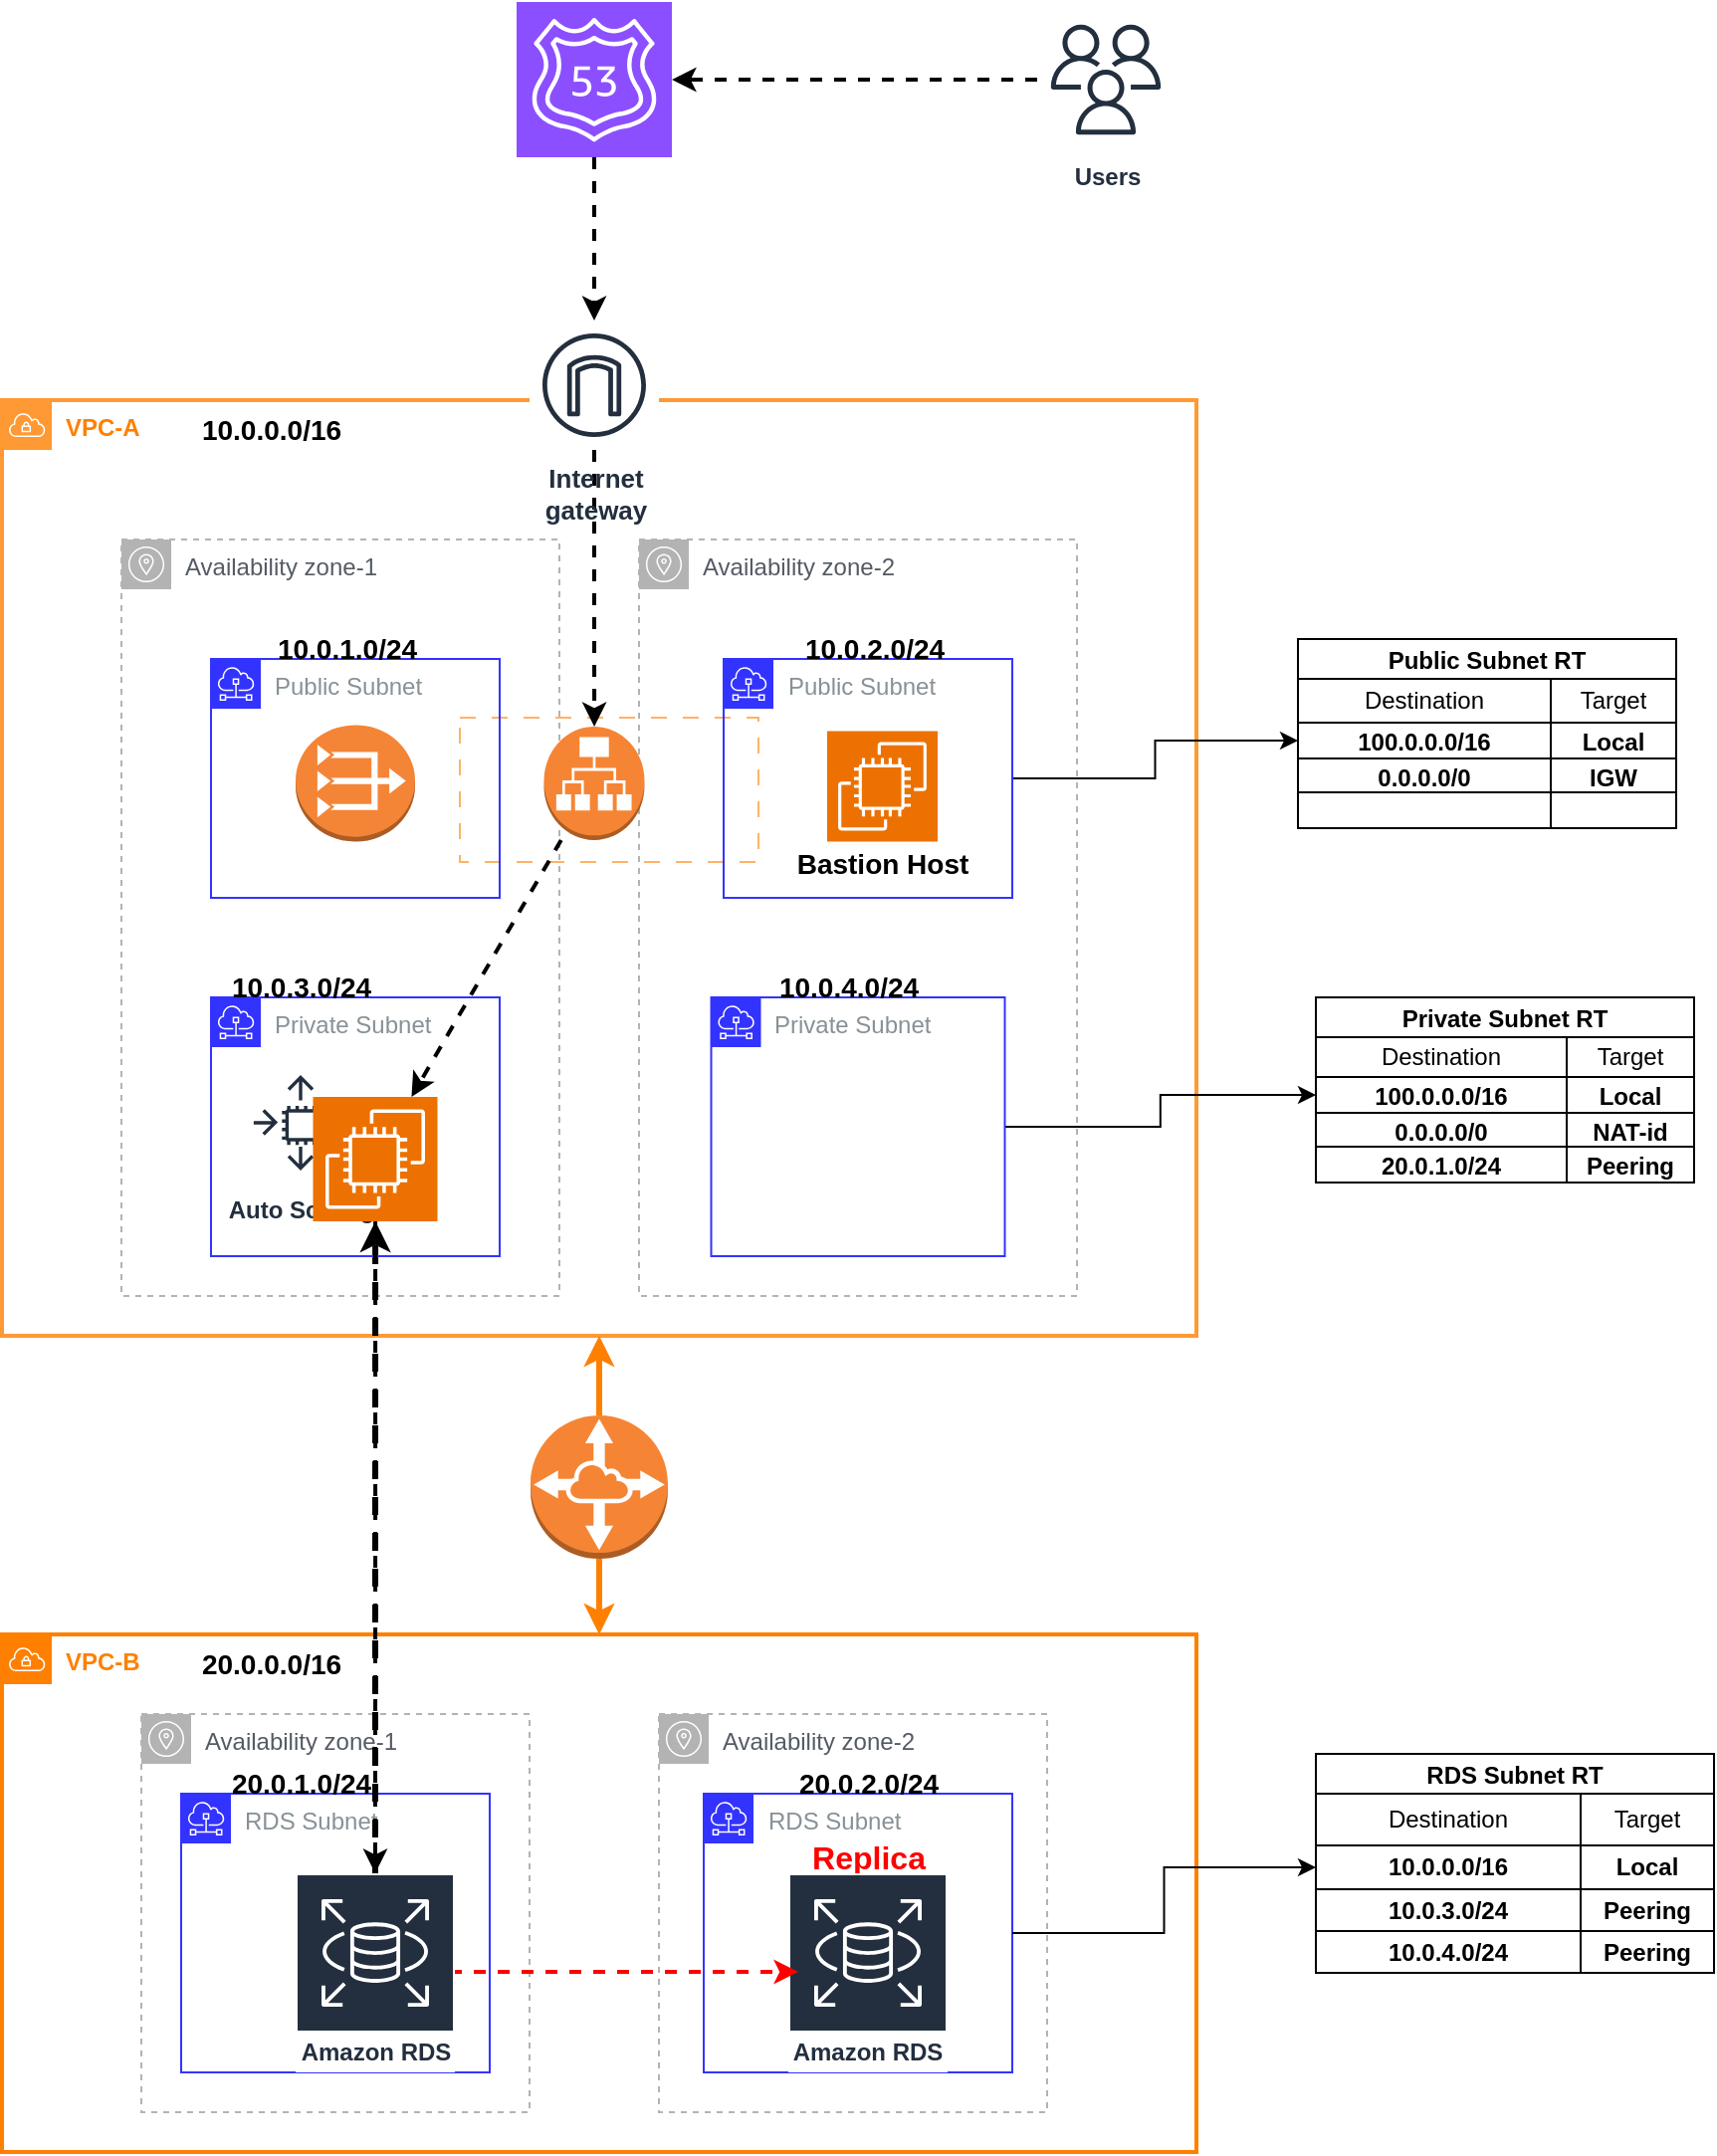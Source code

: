 <mxfile version="23.0.2" type="device">
  <diagram name="Page-1" id="OQa3_AGD2XsKXKT6vBIh">
    <mxGraphModel dx="1050" dy="1721" grid="1" gridSize="10" guides="1" tooltips="1" connect="1" arrows="1" fold="1" page="1" pageScale="1" pageWidth="850" pageHeight="1100" math="0" shadow="0">
      <root>
        <mxCell id="0" />
        <mxCell id="1" parent="0" />
        <mxCell id="Vm7Teknex2M8IaiRgMiG-180" value="" style="rounded=0;whiteSpace=wrap;html=1;dashed=1;dashPattern=8 8;strokeColor=#FFB366;" parent="1" vertex="1">
          <mxGeometry x="370" y="149.5" width="150" height="72.5" as="geometry" />
        </mxCell>
        <mxCell id="Vm7Teknex2M8IaiRgMiG-26" value="Public Subnet" style="sketch=0;outlineConnect=0;gradientColor=none;html=1;whiteSpace=wrap;fontSize=12;fontStyle=0;shape=mxgraph.aws4.group;grIcon=mxgraph.aws4.group_subnet;strokeColor=#3333FF;fillColor=none;verticalAlign=top;align=left;spacingLeft=30;fontColor=#879196;dashed=0;" parent="1" vertex="1">
          <mxGeometry x="245" y="120" width="145" height="120" as="geometry" />
        </mxCell>
        <mxCell id="Vm7Teknex2M8IaiRgMiG-22" value="&lt;b&gt;&lt;font color=&quot;#ff8000&quot;&gt;VPC-B&lt;/font&gt;&lt;/b&gt;" style="sketch=0;outlineConnect=0;gradientColor=none;html=1;whiteSpace=wrap;fontSize=12;fontStyle=0;shape=mxgraph.aws4.group;grIcon=mxgraph.aws4.group_vpc;strokeColor=#FF8000;fillColor=none;verticalAlign=top;align=left;spacingLeft=30;fontColor=#879196;dashed=0;strokeWidth=2;" parent="1" vertex="1">
          <mxGeometry x="140" y="610" width="600" height="260" as="geometry" />
        </mxCell>
        <mxCell id="Vm7Teknex2M8IaiRgMiG-29" value="Availability zone-1" style="sketch=0;outlineConnect=0;gradientColor=none;html=1;whiteSpace=wrap;fontSize=12;fontStyle=0;shape=mxgraph.aws4.group;grIcon=mxgraph.aws4.group_availability_zone;strokeColor=#B3B3B3;fillColor=none;verticalAlign=top;align=left;spacingLeft=30;fontColor=#545B64;dashed=1;" parent="1" vertex="1">
          <mxGeometry x="210" y="650" width="195" height="200" as="geometry" />
        </mxCell>
        <mxCell id="Vm7Teknex2M8IaiRgMiG-30" value="RDS Subnet" style="sketch=0;outlineConnect=0;gradientColor=none;html=1;whiteSpace=wrap;fontSize=12;fontStyle=0;shape=mxgraph.aws4.group;grIcon=mxgraph.aws4.group_subnet;strokeColor=#3333FF;fillColor=none;verticalAlign=top;align=left;spacingLeft=30;fontColor=#879196;dashed=0;" parent="1" vertex="1">
          <mxGeometry x="230" y="690" width="155" height="140" as="geometry" />
        </mxCell>
        <mxCell id="Vm7Teknex2M8IaiRgMiG-44" value="Availability zone-2" style="sketch=0;outlineConnect=0;gradientColor=none;html=1;whiteSpace=wrap;fontSize=12;fontStyle=0;shape=mxgraph.aws4.group;grIcon=mxgraph.aws4.group_availability_zone;strokeColor=#B3B3B3;fillColor=none;verticalAlign=top;align=left;spacingLeft=30;fontColor=#545B64;dashed=1;" parent="1" vertex="1">
          <mxGeometry x="470" y="650" width="195" height="200" as="geometry" />
        </mxCell>
        <mxCell id="Vm7Teknex2M8IaiRgMiG-45" value="RDS Subnet" style="sketch=0;outlineConnect=0;gradientColor=none;html=1;whiteSpace=wrap;fontSize=12;fontStyle=0;shape=mxgraph.aws4.group;grIcon=mxgraph.aws4.group_subnet;strokeColor=#3333FF;fillColor=none;verticalAlign=top;align=left;spacingLeft=30;fontColor=#879196;dashed=0;" parent="1" vertex="1">
          <mxGeometry x="492.5" y="690" width="155" height="140" as="geometry" />
        </mxCell>
        <mxCell id="Vm7Teknex2M8IaiRgMiG-21" value="&lt;b&gt;&lt;font color=&quot;#ff8000&quot;&gt;VPC-A&lt;/font&gt;&lt;/b&gt;" style="sketch=0;outlineConnect=0;gradientColor=none;html=1;whiteSpace=wrap;fontSize=12;fontStyle=0;shape=mxgraph.aws4.group;grIcon=mxgraph.aws4.group_vpc;strokeColor=#FF9933;fillColor=none;verticalAlign=top;align=left;spacingLeft=30;fontColor=#879196;dashed=0;strokeWidth=2;" parent="1" vertex="1">
          <mxGeometry x="140" y="-10" width="600" height="470" as="geometry" />
        </mxCell>
        <mxCell id="Vm7Teknex2M8IaiRgMiG-23" value="Availability zone-1" style="sketch=0;outlineConnect=0;gradientColor=none;html=1;whiteSpace=wrap;fontSize=12;fontStyle=0;shape=mxgraph.aws4.group;grIcon=mxgraph.aws4.group_availability_zone;strokeColor=#B3B3B3;fillColor=none;verticalAlign=top;align=left;spacingLeft=30;fontColor=#545B64;dashed=1;strokeWidth=1;" parent="1" vertex="1">
          <mxGeometry x="200" y="60" width="220" height="380" as="geometry" />
        </mxCell>
        <mxCell id="Vm7Teknex2M8IaiRgMiG-186" style="edgeStyle=orthogonalEdgeStyle;rounded=0;orthogonalLoop=1;jettySize=auto;html=1;strokeWidth=3;dashed=1;" parent="1" source="Vm7Teknex2M8IaiRgMiG-163" target="Vm7Teknex2M8IaiRgMiG-162" edge="1">
          <mxGeometry relative="1" as="geometry" />
        </mxCell>
        <mxCell id="Vm7Teknex2M8IaiRgMiG-28" value="Private Subnet" style="sketch=0;outlineConnect=0;gradientColor=none;html=1;whiteSpace=wrap;fontSize=12;fontStyle=0;shape=mxgraph.aws4.group;grIcon=mxgraph.aws4.group_subnet;strokeColor=#3333FF;fillColor=none;verticalAlign=top;align=left;spacingLeft=30;fontColor=#879196;dashed=0;" parent="1" vertex="1">
          <mxGeometry x="245" y="290" width="145" height="130" as="geometry" />
        </mxCell>
        <mxCell id="Vm7Teknex2M8IaiRgMiG-171" style="edgeStyle=orthogonalEdgeStyle;rounded=0;orthogonalLoop=1;jettySize=auto;html=1;strokeWidth=2;dashed=1;" parent="1" source="Vm7Teknex2M8IaiRgMiG-34" target="Vm7Teknex2M8IaiRgMiG-159" edge="1">
          <mxGeometry relative="1" as="geometry" />
        </mxCell>
        <mxCell id="Vm7Teknex2M8IaiRgMiG-34" value="&lt;b style=&quot;font-size: 13px;&quot;&gt;Internet&lt;br&gt;gateway&lt;/b&gt;" style="sketch=0;outlineConnect=0;fontColor=#232F3E;gradientColor=none;strokeColor=#232F3E;fillColor=#ffffff;dashed=0;verticalLabelPosition=bottom;verticalAlign=top;align=center;html=1;fontSize=12;fontStyle=0;aspect=fixed;shape=mxgraph.aws4.resourceIcon;resIcon=mxgraph.aws4.internet_gateway;" parent="1" vertex="1">
          <mxGeometry x="405" y="-50" width="65" height="65" as="geometry" />
        </mxCell>
        <mxCell id="Vm7Teknex2M8IaiRgMiG-41" value="Availability zone-2" style="sketch=0;outlineConnect=0;gradientColor=none;html=1;whiteSpace=wrap;fontSize=12;fontStyle=0;shape=mxgraph.aws4.group;grIcon=mxgraph.aws4.group_availability_zone;strokeColor=#B3B3B3;fillColor=none;verticalAlign=top;align=left;spacingLeft=30;fontColor=#545B64;dashed=1;" parent="1" vertex="1">
          <mxGeometry x="460" y="60" width="220" height="380" as="geometry" />
        </mxCell>
        <mxCell id="Vm7Teknex2M8IaiRgMiG-156" style="edgeStyle=orthogonalEdgeStyle;rounded=0;orthogonalLoop=1;jettySize=auto;html=1;" parent="1" source="Vm7Teknex2M8IaiRgMiG-42" target="Vm7Teknex2M8IaiRgMiG-98" edge="1">
          <mxGeometry relative="1" as="geometry" />
        </mxCell>
        <mxCell id="Vm7Teknex2M8IaiRgMiG-42" value="Public Subnet" style="sketch=0;outlineConnect=0;gradientColor=none;html=1;whiteSpace=wrap;fontSize=12;fontStyle=0;shape=mxgraph.aws4.group;grIcon=mxgraph.aws4.group_subnet;strokeColor=#3333FF;fillColor=none;verticalAlign=top;align=left;spacingLeft=30;fontColor=#879196;dashed=0;" parent="1" vertex="1">
          <mxGeometry x="502.5" y="120" width="145" height="120" as="geometry" />
        </mxCell>
        <mxCell id="Vm7Teknex2M8IaiRgMiG-155" style="edgeStyle=orthogonalEdgeStyle;rounded=0;orthogonalLoop=1;jettySize=auto;html=1;entryX=0;entryY=0.5;entryDx=0;entryDy=0;" parent="1" source="Vm7Teknex2M8IaiRgMiG-43" target="Vm7Teknex2M8IaiRgMiG-116" edge="1">
          <mxGeometry relative="1" as="geometry" />
        </mxCell>
        <mxCell id="Vm7Teknex2M8IaiRgMiG-43" value="Private Subnet" style="sketch=0;outlineConnect=0;gradientColor=none;html=1;whiteSpace=wrap;fontSize=12;fontStyle=0;shape=mxgraph.aws4.group;grIcon=mxgraph.aws4.group_subnet;strokeColor=#3333FF;fillColor=none;verticalAlign=top;align=left;spacingLeft=30;fontColor=#879196;dashed=0;" parent="1" vertex="1">
          <mxGeometry x="496.25" y="290" width="147.5" height="130" as="geometry" />
        </mxCell>
        <mxCell id="Vm7Teknex2M8IaiRgMiG-157" style="edgeStyle=orthogonalEdgeStyle;rounded=0;orthogonalLoop=1;jettySize=auto;html=1;" parent="1" source="Vm7Teknex2M8IaiRgMiG-45" target="Vm7Teknex2M8IaiRgMiG-129" edge="1">
          <mxGeometry relative="1" as="geometry" />
        </mxCell>
        <mxCell id="Vm7Teknex2M8IaiRgMiG-94" value="Public Subnet RT" style="shape=table;startSize=20;container=1;collapsible=0;childLayout=tableLayout;swimlaneFillColor=none;fontStyle=1" parent="1" vertex="1">
          <mxGeometry x="791" y="110" width="190" height="95" as="geometry" />
        </mxCell>
        <mxCell id="Vm7Teknex2M8IaiRgMiG-95" value="" style="shape=tableRow;horizontal=0;startSize=0;swimlaneHead=0;swimlaneBody=0;strokeColor=inherit;top=0;left=0;bottom=0;right=0;collapsible=0;dropTarget=0;fillColor=none;points=[[0,0.5],[1,0.5]];portConstraint=eastwest;" parent="Vm7Teknex2M8IaiRgMiG-94" vertex="1">
          <mxGeometry y="20" width="190" height="22" as="geometry" />
        </mxCell>
        <mxCell id="Vm7Teknex2M8IaiRgMiG-96" value="Destination" style="shape=partialRectangle;html=1;whiteSpace=wrap;connectable=0;strokeColor=inherit;overflow=hidden;fillColor=none;top=0;left=0;bottom=0;right=0;pointerEvents=1;" parent="Vm7Teknex2M8IaiRgMiG-95" vertex="1">
          <mxGeometry width="127" height="22" as="geometry">
            <mxRectangle width="127" height="22" as="alternateBounds" />
          </mxGeometry>
        </mxCell>
        <mxCell id="Vm7Teknex2M8IaiRgMiG-97" value="Target" style="shape=partialRectangle;html=1;whiteSpace=wrap;connectable=0;strokeColor=inherit;overflow=hidden;fillColor=none;top=0;left=0;bottom=0;right=0;pointerEvents=1;" parent="Vm7Teknex2M8IaiRgMiG-95" vertex="1">
          <mxGeometry x="127" width="63" height="22" as="geometry">
            <mxRectangle width="63" height="22" as="alternateBounds" />
          </mxGeometry>
        </mxCell>
        <mxCell id="Vm7Teknex2M8IaiRgMiG-98" value="" style="shape=tableRow;horizontal=0;startSize=0;swimlaneHead=0;swimlaneBody=0;strokeColor=inherit;top=0;left=0;bottom=0;right=0;collapsible=0;dropTarget=0;fillColor=none;points=[[0,0.5],[1,0.5]];portConstraint=eastwest;" parent="Vm7Teknex2M8IaiRgMiG-94" vertex="1">
          <mxGeometry y="42" width="190" height="18" as="geometry" />
        </mxCell>
        <mxCell id="Vm7Teknex2M8IaiRgMiG-99" value="&lt;b&gt;100.0.0.0/16&lt;/b&gt;" style="shape=partialRectangle;html=1;whiteSpace=wrap;connectable=0;strokeColor=inherit;overflow=hidden;fillColor=none;top=0;left=0;bottom=0;right=0;pointerEvents=1;" parent="Vm7Teknex2M8IaiRgMiG-98" vertex="1">
          <mxGeometry width="127" height="18" as="geometry">
            <mxRectangle width="127" height="18" as="alternateBounds" />
          </mxGeometry>
        </mxCell>
        <mxCell id="Vm7Teknex2M8IaiRgMiG-100" value="&lt;b&gt;Local&lt;/b&gt;" style="shape=partialRectangle;html=1;whiteSpace=wrap;connectable=0;strokeColor=inherit;overflow=hidden;fillColor=none;top=0;left=0;bottom=0;right=0;pointerEvents=1;" parent="Vm7Teknex2M8IaiRgMiG-98" vertex="1">
          <mxGeometry x="127" width="63" height="18" as="geometry">
            <mxRectangle width="63" height="18" as="alternateBounds" />
          </mxGeometry>
        </mxCell>
        <mxCell id="Vm7Teknex2M8IaiRgMiG-101" value="" style="shape=tableRow;horizontal=0;startSize=0;swimlaneHead=0;swimlaneBody=0;strokeColor=inherit;top=0;left=0;bottom=0;right=0;collapsible=0;dropTarget=0;fillColor=none;points=[[0,0.5],[1,0.5]];portConstraint=eastwest;" parent="Vm7Teknex2M8IaiRgMiG-94" vertex="1">
          <mxGeometry y="60" width="190" height="17" as="geometry" />
        </mxCell>
        <mxCell id="Vm7Teknex2M8IaiRgMiG-102" value="&lt;b&gt;0.0.0.0/0&lt;/b&gt;" style="shape=partialRectangle;html=1;whiteSpace=wrap;connectable=0;strokeColor=inherit;overflow=hidden;fillColor=none;top=0;left=0;bottom=0;right=0;pointerEvents=1;" parent="Vm7Teknex2M8IaiRgMiG-101" vertex="1">
          <mxGeometry width="127" height="17" as="geometry">
            <mxRectangle width="127" height="17" as="alternateBounds" />
          </mxGeometry>
        </mxCell>
        <mxCell id="Vm7Teknex2M8IaiRgMiG-103" value="&lt;b&gt;IGW&lt;/b&gt;" style="shape=partialRectangle;html=1;whiteSpace=wrap;connectable=0;strokeColor=inherit;overflow=hidden;fillColor=none;top=0;left=0;bottom=0;right=0;pointerEvents=1;" parent="Vm7Teknex2M8IaiRgMiG-101" vertex="1">
          <mxGeometry x="127" width="63" height="17" as="geometry">
            <mxRectangle width="63" height="17" as="alternateBounds" />
          </mxGeometry>
        </mxCell>
        <mxCell id="Vm7Teknex2M8IaiRgMiG-104" value="" style="shape=tableRow;horizontal=0;startSize=0;swimlaneHead=0;swimlaneBody=0;strokeColor=inherit;top=0;left=0;bottom=0;right=0;collapsible=0;dropTarget=0;fillColor=none;points=[[0,0.5],[1,0.5]];portConstraint=eastwest;" parent="Vm7Teknex2M8IaiRgMiG-94" vertex="1">
          <mxGeometry y="77" width="190" height="18" as="geometry" />
        </mxCell>
        <mxCell id="Vm7Teknex2M8IaiRgMiG-105" value="" style="shape=partialRectangle;html=1;whiteSpace=wrap;connectable=0;strokeColor=inherit;overflow=hidden;fillColor=none;top=0;left=0;bottom=0;right=0;pointerEvents=1;" parent="Vm7Teknex2M8IaiRgMiG-104" vertex="1">
          <mxGeometry width="127" height="18" as="geometry">
            <mxRectangle width="127" height="18" as="alternateBounds" />
          </mxGeometry>
        </mxCell>
        <mxCell id="Vm7Teknex2M8IaiRgMiG-106" value="" style="shape=partialRectangle;html=1;whiteSpace=wrap;connectable=0;strokeColor=inherit;overflow=hidden;fillColor=none;top=0;left=0;bottom=0;right=0;pointerEvents=1;" parent="Vm7Teknex2M8IaiRgMiG-104" vertex="1">
          <mxGeometry x="127" width="63" height="18" as="geometry">
            <mxRectangle width="63" height="18" as="alternateBounds" />
          </mxGeometry>
        </mxCell>
        <mxCell id="Vm7Teknex2M8IaiRgMiG-112" value="Private Subnet RT" style="shape=table;startSize=20;container=1;collapsible=0;childLayout=tableLayout;swimlaneFillColor=none;fontStyle=1" parent="1" vertex="1">
          <mxGeometry x="800" y="290" width="190" height="93" as="geometry" />
        </mxCell>
        <mxCell id="Vm7Teknex2M8IaiRgMiG-113" value="" style="shape=tableRow;horizontal=0;startSize=0;swimlaneHead=0;swimlaneBody=0;strokeColor=inherit;top=0;left=0;bottom=0;right=0;collapsible=0;dropTarget=0;fillColor=none;points=[[0,0.5],[1,0.5]];portConstraint=eastwest;" parent="Vm7Teknex2M8IaiRgMiG-112" vertex="1">
          <mxGeometry y="20" width="190" height="20" as="geometry" />
        </mxCell>
        <mxCell id="Vm7Teknex2M8IaiRgMiG-114" value="Destination" style="shape=partialRectangle;html=1;whiteSpace=wrap;connectable=0;strokeColor=inherit;overflow=hidden;fillColor=none;top=0;left=0;bottom=0;right=0;pointerEvents=1;" parent="Vm7Teknex2M8IaiRgMiG-113" vertex="1">
          <mxGeometry width="126" height="20" as="geometry">
            <mxRectangle width="126" height="20" as="alternateBounds" />
          </mxGeometry>
        </mxCell>
        <mxCell id="Vm7Teknex2M8IaiRgMiG-115" value="Target" style="shape=partialRectangle;html=1;whiteSpace=wrap;connectable=0;strokeColor=inherit;overflow=hidden;fillColor=none;top=0;left=0;bottom=0;right=0;pointerEvents=1;" parent="Vm7Teknex2M8IaiRgMiG-113" vertex="1">
          <mxGeometry x="126" width="64" height="20" as="geometry">
            <mxRectangle width="64" height="20" as="alternateBounds" />
          </mxGeometry>
        </mxCell>
        <mxCell id="Vm7Teknex2M8IaiRgMiG-116" value="" style="shape=tableRow;horizontal=0;startSize=0;swimlaneHead=0;swimlaneBody=0;strokeColor=inherit;top=0;left=0;bottom=0;right=0;collapsible=0;dropTarget=0;fillColor=none;points=[[0,0.5],[1,0.5]];portConstraint=eastwest;" parent="Vm7Teknex2M8IaiRgMiG-112" vertex="1">
          <mxGeometry y="40" width="190" height="18" as="geometry" />
        </mxCell>
        <mxCell id="Vm7Teknex2M8IaiRgMiG-117" value="&lt;b&gt;100.0.0.0/16&lt;/b&gt;" style="shape=partialRectangle;html=1;whiteSpace=wrap;connectable=0;strokeColor=inherit;overflow=hidden;fillColor=none;top=0;left=0;bottom=0;right=0;pointerEvents=1;" parent="Vm7Teknex2M8IaiRgMiG-116" vertex="1">
          <mxGeometry width="126" height="18" as="geometry">
            <mxRectangle width="126" height="18" as="alternateBounds" />
          </mxGeometry>
        </mxCell>
        <mxCell id="Vm7Teknex2M8IaiRgMiG-118" value="&lt;b&gt;Local&lt;/b&gt;" style="shape=partialRectangle;html=1;whiteSpace=wrap;connectable=0;strokeColor=inherit;overflow=hidden;fillColor=none;top=0;left=0;bottom=0;right=0;pointerEvents=1;" parent="Vm7Teknex2M8IaiRgMiG-116" vertex="1">
          <mxGeometry x="126" width="64" height="18" as="geometry">
            <mxRectangle width="64" height="18" as="alternateBounds" />
          </mxGeometry>
        </mxCell>
        <mxCell id="Vm7Teknex2M8IaiRgMiG-119" value="" style="shape=tableRow;horizontal=0;startSize=0;swimlaneHead=0;swimlaneBody=0;strokeColor=inherit;top=0;left=0;bottom=0;right=0;collapsible=0;dropTarget=0;fillColor=none;points=[[0,0.5],[1,0.5]];portConstraint=eastwest;" parent="Vm7Teknex2M8IaiRgMiG-112" vertex="1">
          <mxGeometry y="58" width="190" height="17" as="geometry" />
        </mxCell>
        <mxCell id="Vm7Teknex2M8IaiRgMiG-120" value="&lt;b&gt;0.0.0.0/0&lt;/b&gt;" style="shape=partialRectangle;html=1;whiteSpace=wrap;connectable=0;strokeColor=inherit;overflow=hidden;fillColor=none;top=0;left=0;bottom=0;right=0;pointerEvents=1;" parent="Vm7Teknex2M8IaiRgMiG-119" vertex="1">
          <mxGeometry width="126" height="17" as="geometry">
            <mxRectangle width="126" height="17" as="alternateBounds" />
          </mxGeometry>
        </mxCell>
        <mxCell id="Vm7Teknex2M8IaiRgMiG-121" value="&lt;b&gt;NAT-id&lt;/b&gt;" style="shape=partialRectangle;html=1;whiteSpace=wrap;connectable=0;strokeColor=inherit;overflow=hidden;fillColor=none;top=0;left=0;bottom=0;right=0;pointerEvents=1;" parent="Vm7Teknex2M8IaiRgMiG-119" vertex="1">
          <mxGeometry x="126" width="64" height="17" as="geometry">
            <mxRectangle width="64" height="17" as="alternateBounds" />
          </mxGeometry>
        </mxCell>
        <mxCell id="Vm7Teknex2M8IaiRgMiG-122" value="" style="shape=tableRow;horizontal=0;startSize=0;swimlaneHead=0;swimlaneBody=0;strokeColor=inherit;top=0;left=0;bottom=0;right=0;collapsible=0;dropTarget=0;fillColor=none;points=[[0,0.5],[1,0.5]];portConstraint=eastwest;" parent="Vm7Teknex2M8IaiRgMiG-112" vertex="1">
          <mxGeometry y="75" width="190" height="18" as="geometry" />
        </mxCell>
        <mxCell id="Vm7Teknex2M8IaiRgMiG-123" value="&lt;b&gt;20.0.1.0/24&lt;/b&gt;" style="shape=partialRectangle;html=1;whiteSpace=wrap;connectable=0;strokeColor=inherit;overflow=hidden;fillColor=none;top=0;left=0;bottom=0;right=0;pointerEvents=1;" parent="Vm7Teknex2M8IaiRgMiG-122" vertex="1">
          <mxGeometry width="126" height="18" as="geometry">
            <mxRectangle width="126" height="18" as="alternateBounds" />
          </mxGeometry>
        </mxCell>
        <mxCell id="Vm7Teknex2M8IaiRgMiG-124" value="&lt;b&gt;Peering&lt;/b&gt;" style="shape=partialRectangle;html=1;whiteSpace=wrap;connectable=0;strokeColor=inherit;overflow=hidden;fillColor=none;top=0;left=0;bottom=0;right=0;pointerEvents=1;" parent="Vm7Teknex2M8IaiRgMiG-122" vertex="1">
          <mxGeometry x="126" width="64" height="18" as="geometry">
            <mxRectangle width="64" height="18" as="alternateBounds" />
          </mxGeometry>
        </mxCell>
        <mxCell id="Vm7Teknex2M8IaiRgMiG-125" value="RDS Subnet RT" style="shape=table;startSize=20;container=1;collapsible=0;childLayout=tableLayout;swimlaneFillColor=none;fontStyle=1" parent="1" vertex="1">
          <mxGeometry x="800" y="670" width="200" height="110" as="geometry" />
        </mxCell>
        <mxCell id="Vm7Teknex2M8IaiRgMiG-126" value="" style="shape=tableRow;horizontal=0;startSize=0;swimlaneHead=0;swimlaneBody=0;strokeColor=inherit;top=0;left=0;bottom=0;right=0;collapsible=0;dropTarget=0;fillColor=none;points=[[0,0.5],[1,0.5]];portConstraint=eastwest;" parent="Vm7Teknex2M8IaiRgMiG-125" vertex="1">
          <mxGeometry y="20" width="200" height="26" as="geometry" />
        </mxCell>
        <mxCell id="Vm7Teknex2M8IaiRgMiG-127" value="Destination" style="shape=partialRectangle;html=1;whiteSpace=wrap;connectable=0;strokeColor=inherit;overflow=hidden;fillColor=none;top=0;left=0;bottom=0;right=0;pointerEvents=1;" parent="Vm7Teknex2M8IaiRgMiG-126" vertex="1">
          <mxGeometry width="133" height="26" as="geometry">
            <mxRectangle width="133" height="26" as="alternateBounds" />
          </mxGeometry>
        </mxCell>
        <mxCell id="Vm7Teknex2M8IaiRgMiG-128" value="Target" style="shape=partialRectangle;html=1;whiteSpace=wrap;connectable=0;strokeColor=inherit;overflow=hidden;fillColor=none;top=0;left=0;bottom=0;right=0;pointerEvents=1;" parent="Vm7Teknex2M8IaiRgMiG-126" vertex="1">
          <mxGeometry x="133" width="67" height="26" as="geometry">
            <mxRectangle width="67" height="26" as="alternateBounds" />
          </mxGeometry>
        </mxCell>
        <mxCell id="Vm7Teknex2M8IaiRgMiG-129" value="" style="shape=tableRow;horizontal=0;startSize=0;swimlaneHead=0;swimlaneBody=0;strokeColor=inherit;top=0;left=0;bottom=0;right=0;collapsible=0;dropTarget=0;fillColor=none;points=[[0,0.5],[1,0.5]];portConstraint=eastwest;" parent="Vm7Teknex2M8IaiRgMiG-125" vertex="1">
          <mxGeometry y="46" width="200" height="22" as="geometry" />
        </mxCell>
        <mxCell id="Vm7Teknex2M8IaiRgMiG-130" value="&lt;b&gt;10.0.0.0/16&lt;/b&gt;" style="shape=partialRectangle;html=1;whiteSpace=wrap;connectable=0;strokeColor=inherit;overflow=hidden;fillColor=none;top=0;left=0;bottom=0;right=0;pointerEvents=1;" parent="Vm7Teknex2M8IaiRgMiG-129" vertex="1">
          <mxGeometry width="133" height="22" as="geometry">
            <mxRectangle width="133" height="22" as="alternateBounds" />
          </mxGeometry>
        </mxCell>
        <mxCell id="Vm7Teknex2M8IaiRgMiG-131" value="&lt;b&gt;Local&lt;/b&gt;" style="shape=partialRectangle;html=1;whiteSpace=wrap;connectable=0;strokeColor=inherit;overflow=hidden;fillColor=none;top=0;left=0;bottom=0;right=0;pointerEvents=1;" parent="Vm7Teknex2M8IaiRgMiG-129" vertex="1">
          <mxGeometry x="133" width="67" height="22" as="geometry">
            <mxRectangle width="67" height="22" as="alternateBounds" />
          </mxGeometry>
        </mxCell>
        <mxCell id="Vm7Teknex2M8IaiRgMiG-132" value="" style="shape=tableRow;horizontal=0;startSize=0;swimlaneHead=0;swimlaneBody=0;strokeColor=inherit;top=0;left=0;bottom=0;right=0;collapsible=0;dropTarget=0;fillColor=none;points=[[0,0.5],[1,0.5]];portConstraint=eastwest;" parent="Vm7Teknex2M8IaiRgMiG-125" vertex="1">
          <mxGeometry y="68" width="200" height="21" as="geometry" />
        </mxCell>
        <mxCell id="Vm7Teknex2M8IaiRgMiG-133" value="&lt;b&gt;10.0.3.0/24&lt;/b&gt;" style="shape=partialRectangle;html=1;whiteSpace=wrap;connectable=0;strokeColor=inherit;overflow=hidden;fillColor=none;top=0;left=0;bottom=0;right=0;pointerEvents=1;" parent="Vm7Teknex2M8IaiRgMiG-132" vertex="1">
          <mxGeometry width="133" height="21" as="geometry">
            <mxRectangle width="133" height="21" as="alternateBounds" />
          </mxGeometry>
        </mxCell>
        <mxCell id="Vm7Teknex2M8IaiRgMiG-134" value="&lt;b&gt;Peering&lt;/b&gt;" style="shape=partialRectangle;html=1;whiteSpace=wrap;connectable=0;strokeColor=inherit;overflow=hidden;fillColor=none;top=0;left=0;bottom=0;right=0;pointerEvents=1;" parent="Vm7Teknex2M8IaiRgMiG-132" vertex="1">
          <mxGeometry x="133" width="67" height="21" as="geometry">
            <mxRectangle width="67" height="21" as="alternateBounds" />
          </mxGeometry>
        </mxCell>
        <mxCell id="Vm7Teknex2M8IaiRgMiG-135" value="" style="shape=tableRow;horizontal=0;startSize=0;swimlaneHead=0;swimlaneBody=0;strokeColor=inherit;top=0;left=0;bottom=0;right=0;collapsible=0;dropTarget=0;fillColor=none;points=[[0,0.5],[1,0.5]];portConstraint=eastwest;" parent="Vm7Teknex2M8IaiRgMiG-125" vertex="1">
          <mxGeometry y="89" width="200" height="21" as="geometry" />
        </mxCell>
        <mxCell id="Vm7Teknex2M8IaiRgMiG-136" value="&lt;b&gt;10.0.4.0/24&lt;/b&gt;" style="shape=partialRectangle;html=1;whiteSpace=wrap;connectable=0;strokeColor=inherit;overflow=hidden;fillColor=none;top=0;left=0;bottom=0;right=0;pointerEvents=1;" parent="Vm7Teknex2M8IaiRgMiG-135" vertex="1">
          <mxGeometry width="133" height="21" as="geometry">
            <mxRectangle width="133" height="21" as="alternateBounds" />
          </mxGeometry>
        </mxCell>
        <mxCell id="Vm7Teknex2M8IaiRgMiG-137" value="&lt;b&gt;Peering&lt;/b&gt;" style="shape=partialRectangle;html=1;whiteSpace=wrap;connectable=0;strokeColor=inherit;overflow=hidden;fillColor=none;top=0;left=0;bottom=0;right=0;pointerEvents=1;" parent="Vm7Teknex2M8IaiRgMiG-135" vertex="1">
          <mxGeometry x="133" width="67" height="21" as="geometry">
            <mxRectangle width="67" height="21" as="alternateBounds" />
          </mxGeometry>
        </mxCell>
        <mxCell id="Vm7Teknex2M8IaiRgMiG-151" style="edgeStyle=orthogonalEdgeStyle;rounded=0;orthogonalLoop=1;jettySize=auto;html=1;strokeWidth=3;strokeColor=#FF8000;" parent="1" source="Vm7Teknex2M8IaiRgMiG-149" target="Vm7Teknex2M8IaiRgMiG-22" edge="1">
          <mxGeometry relative="1" as="geometry" />
        </mxCell>
        <mxCell id="Vm7Teknex2M8IaiRgMiG-152" style="edgeStyle=orthogonalEdgeStyle;rounded=0;orthogonalLoop=1;jettySize=auto;html=1;strokeWidth=3;strokeColor=#FF8000;" parent="1" source="Vm7Teknex2M8IaiRgMiG-149" target="Vm7Teknex2M8IaiRgMiG-21" edge="1">
          <mxGeometry relative="1" as="geometry" />
        </mxCell>
        <mxCell id="Vm7Teknex2M8IaiRgMiG-149" value="" style="outlineConnect=0;dashed=0;verticalLabelPosition=bottom;verticalAlign=top;align=center;html=1;shape=mxgraph.aws3.vpc_peering;fillColor=#F58534;gradientColor=none;" parent="1" vertex="1">
          <mxGeometry x="405.5" y="500" width="69" height="72" as="geometry" />
        </mxCell>
        <mxCell id="fi3SwIjO7FwBBk822o1p-1" style="rounded=0;orthogonalLoop=1;jettySize=auto;html=1;strokeWidth=2;dashed=1;" edge="1" parent="1" source="Vm7Teknex2M8IaiRgMiG-159" target="Vm7Teknex2M8IaiRgMiG-162">
          <mxGeometry relative="1" as="geometry" />
        </mxCell>
        <mxCell id="Vm7Teknex2M8IaiRgMiG-159" value="" style="outlineConnect=0;dashed=0;verticalLabelPosition=bottom;verticalAlign=top;align=center;html=1;shape=mxgraph.aws3.application_load_balancer;fillColor=#F58534;gradientColor=none;strokeWidth=1;" parent="1" vertex="1">
          <mxGeometry x="412.25" y="154" width="50.5" height="57" as="geometry" />
        </mxCell>
        <mxCell id="Vm7Teknex2M8IaiRgMiG-160" value="" style="outlineConnect=0;dashed=0;verticalLabelPosition=bottom;verticalAlign=top;align=center;html=1;shape=mxgraph.aws3.vpc_nat_gateway;fillColor=#F58536;gradientColor=none;" parent="1" vertex="1">
          <mxGeometry x="287.5" y="153.25" width="60" height="58.5" as="geometry" />
        </mxCell>
        <mxCell id="Vm7Teknex2M8IaiRgMiG-161" value="" style="sketch=0;points=[[0,0,0],[0.25,0,0],[0.5,0,0],[0.75,0,0],[1,0,0],[0,1,0],[0.25,1,0],[0.5,1,0],[0.75,1,0],[1,1,0],[0,0.25,0],[0,0.5,0],[0,0.75,0],[1,0.25,0],[1,0.5,0],[1,0.75,0]];outlineConnect=0;fontColor=#232F3E;fillColor=#ED7100;strokeColor=#ffffff;dashed=0;verticalLabelPosition=bottom;verticalAlign=top;align=center;html=1;fontSize=12;fontStyle=0;aspect=fixed;shape=mxgraph.aws4.resourceIcon;resIcon=mxgraph.aws4.ec2;" parent="1" vertex="1">
          <mxGeometry x="554.5" y="156.25" width="55.5" height="55.5" as="geometry" />
        </mxCell>
        <mxCell id="Vm7Teknex2M8IaiRgMiG-184" style="edgeStyle=orthogonalEdgeStyle;rounded=0;orthogonalLoop=1;jettySize=auto;html=1;strokeWidth=2;dashed=1;" parent="1" source="Vm7Teknex2M8IaiRgMiG-162" target="Vm7Teknex2M8IaiRgMiG-163" edge="1">
          <mxGeometry relative="1" as="geometry" />
        </mxCell>
        <mxCell id="Vm7Teknex2M8IaiRgMiG-169" style="edgeStyle=orthogonalEdgeStyle;rounded=0;orthogonalLoop=1;jettySize=auto;html=1;strokeWidth=2;dashed=1;" parent="1" source="Vm7Teknex2M8IaiRgMiG-165" target="Vm7Teknex2M8IaiRgMiG-166" edge="1">
          <mxGeometry relative="1" as="geometry" />
        </mxCell>
        <mxCell id="Vm7Teknex2M8IaiRgMiG-165" value="&lt;b&gt;Users&lt;/b&gt;" style="sketch=0;outlineConnect=0;fontColor=#232F3E;gradientColor=none;strokeColor=#232F3E;fillColor=#ffffff;dashed=0;verticalLabelPosition=bottom;verticalAlign=top;align=center;html=1;fontSize=12;fontStyle=0;aspect=fixed;shape=mxgraph.aws4.resourceIcon;resIcon=mxgraph.aws4.users;strokeWidth=1;" parent="1" vertex="1">
          <mxGeometry x="660" y="-205.5" width="69" height="69" as="geometry" />
        </mxCell>
        <mxCell id="Vm7Teknex2M8IaiRgMiG-168" style="edgeStyle=orthogonalEdgeStyle;rounded=0;orthogonalLoop=1;jettySize=auto;html=1;strokeWidth=2;dashed=1;" parent="1" source="Vm7Teknex2M8IaiRgMiG-166" target="Vm7Teknex2M8IaiRgMiG-34" edge="1">
          <mxGeometry relative="1" as="geometry" />
        </mxCell>
        <mxCell id="Vm7Teknex2M8IaiRgMiG-166" value="" style="sketch=0;points=[[0,0,0],[0.25,0,0],[0.5,0,0],[0.75,0,0],[1,0,0],[0,1,0],[0.25,1,0],[0.5,1,0],[0.75,1,0],[1,1,0],[0,0.25,0],[0,0.5,0],[0,0.75,0],[1,0.25,0],[1,0.5,0],[1,0.75,0]];outlineConnect=0;fontColor=#232F3E;fillColor=#8C4FFF;strokeColor=#ffffff;dashed=0;verticalLabelPosition=bottom;verticalAlign=top;align=center;html=1;fontSize=12;fontStyle=0;aspect=fixed;shape=mxgraph.aws4.resourceIcon;resIcon=mxgraph.aws4.route_53;" parent="1" vertex="1">
          <mxGeometry x="398.5" y="-210" width="78" height="78" as="geometry" />
        </mxCell>
        <mxCell id="Vm7Teknex2M8IaiRgMiG-174" value="&lt;b&gt;&lt;font style=&quot;font-size: 14px;&quot;&gt;Bastion Host&lt;/font&gt;&lt;/b&gt;" style="text;html=1;align=center;verticalAlign=middle;resizable=0;points=[];autosize=1;strokeColor=none;fillColor=none;" parent="1" vertex="1">
          <mxGeometry x="526.5" y="207.75" width="110" height="30" as="geometry" />
        </mxCell>
        <mxCell id="Vm7Teknex2M8IaiRgMiG-187" value="&lt;b&gt;Auto Scaling&lt;/b&gt;" style="sketch=0;outlineConnect=0;fontColor=#232F3E;gradientColor=none;strokeColor=#232F3E;fillColor=#ffffff;dashed=0;verticalLabelPosition=bottom;verticalAlign=top;align=center;html=1;fontSize=12;fontStyle=0;aspect=fixed;shape=mxgraph.aws4.resourceIcon;resIcon=mxgraph.aws4.auto_scaling;" parent="1" vertex="1">
          <mxGeometry x="260" y="323" width="60" height="60" as="geometry" />
        </mxCell>
        <mxCell id="IoUSlPIauXRt-FrtKq1Z-2" value="&lt;b&gt;&lt;font color=&quot;#ff0000&quot; style=&quot;font-size: 16px;&quot;&gt;Replica&lt;/font&gt;&lt;/b&gt;" style="text;html=1;align=center;verticalAlign=middle;resizable=0;points=[];autosize=1;strokeColor=none;fillColor=none;" parent="1" vertex="1">
          <mxGeometry x="535" y="707" width="80" height="30" as="geometry" />
        </mxCell>
        <mxCell id="IoUSlPIauXRt-FrtKq1Z-1" value="&lt;font style=&quot;font-size: 12px;&quot;&gt;Amazon RDS&lt;/font&gt;" style="sketch=0;outlineConnect=0;fontColor=#232F3E;gradientColor=none;strokeColor=#ffffff;fillColor=#232F3E;dashed=0;verticalLabelPosition=middle;verticalAlign=bottom;align=center;html=1;whiteSpace=wrap;fontSize=10;fontStyle=1;spacing=3;shape=mxgraph.aws4.productIcon;prIcon=mxgraph.aws4.rds;" parent="1" vertex="1">
          <mxGeometry x="535" y="730" width="80" height="100" as="geometry" />
        </mxCell>
        <mxCell id="IoUSlPIauXRt-FrtKq1Z-5" value="" style="endArrow=classic;html=1;rounded=0;strokeWidth=2;strokeColor=#FF0000;dashed=1;" parent="1" edge="1">
          <mxGeometry width="50" height="50" relative="1" as="geometry">
            <mxPoint x="365" y="779.5" as="sourcePoint" />
            <mxPoint x="540" y="779.5" as="targetPoint" />
          </mxGeometry>
        </mxCell>
        <mxCell id="Vm7Teknex2M8IaiRgMiG-163" value="&lt;font style=&quot;font-size: 12px;&quot;&gt;Amazon RDS&lt;/font&gt;" style="sketch=0;outlineConnect=0;fontColor=#232F3E;gradientColor=none;strokeColor=#ffffff;fillColor=#232F3E;dashed=0;verticalLabelPosition=middle;verticalAlign=bottom;align=center;html=1;whiteSpace=wrap;fontSize=10;fontStyle=1;spacing=3;shape=mxgraph.aws4.productIcon;prIcon=mxgraph.aws4.rds;" parent="1" vertex="1">
          <mxGeometry x="287.5" y="730" width="80" height="100" as="geometry" />
        </mxCell>
        <mxCell id="IoUSlPIauXRt-FrtKq1Z-8" value="&lt;b&gt;&lt;font style=&quot;font-size: 14px;&quot;&gt;10.0.0.0/16&lt;/font&gt;&lt;/b&gt;" style="text;html=1;align=center;verticalAlign=middle;resizable=0;points=[];autosize=1;strokeColor=none;fillColor=none;" parent="1" vertex="1">
          <mxGeometry x="230" y="-10" width="90" height="30" as="geometry" />
        </mxCell>
        <mxCell id="IoUSlPIauXRt-FrtKq1Z-10" value="&lt;b&gt;&lt;font style=&quot;font-size: 14px;&quot;&gt;10.0.1.0/24&lt;/font&gt;&lt;/b&gt;" style="text;html=1;align=center;verticalAlign=middle;resizable=0;points=[];autosize=1;strokeColor=none;fillColor=none;" parent="1" vertex="1">
          <mxGeometry x="267.5" y="100" width="90" height="30" as="geometry" />
        </mxCell>
        <mxCell id="IoUSlPIauXRt-FrtKq1Z-14" value="&lt;b&gt;&lt;font style=&quot;font-size: 14px;&quot;&gt;10.0.2.0/24&lt;/font&gt;&lt;/b&gt;" style="text;html=1;align=center;verticalAlign=middle;resizable=0;points=[];autosize=1;strokeColor=none;fillColor=none;" parent="1" vertex="1">
          <mxGeometry x="532.5" y="100" width="90" height="30" as="geometry" />
        </mxCell>
        <mxCell id="IoUSlPIauXRt-FrtKq1Z-15" value="&lt;b&gt;&lt;font style=&quot;font-size: 14px;&quot;&gt;10.0.3.0/24&lt;/font&gt;&lt;/b&gt;" style="text;html=1;align=center;verticalAlign=middle;resizable=0;points=[];autosize=1;strokeColor=none;fillColor=none;" parent="1" vertex="1">
          <mxGeometry x="245" y="270" width="90" height="30" as="geometry" />
        </mxCell>
        <mxCell id="IoUSlPIauXRt-FrtKq1Z-16" value="&lt;b&gt;&lt;font style=&quot;font-size: 14px;&quot;&gt;10.0.4.0/24&lt;/font&gt;&lt;/b&gt;" style="text;html=1;align=center;verticalAlign=middle;resizable=0;points=[];autosize=1;strokeColor=none;fillColor=none;" parent="1" vertex="1">
          <mxGeometry x="520" y="270" width="90" height="30" as="geometry" />
        </mxCell>
        <mxCell id="IoUSlPIauXRt-FrtKq1Z-17" value="&lt;b&gt;&lt;font style=&quot;font-size: 14px;&quot;&gt;20.0.0.0/16&lt;/font&gt;&lt;/b&gt;" style="text;html=1;align=center;verticalAlign=middle;resizable=0;points=[];autosize=1;strokeColor=none;fillColor=none;" parent="1" vertex="1">
          <mxGeometry x="230" y="610" width="90" height="30" as="geometry" />
        </mxCell>
        <mxCell id="IoUSlPIauXRt-FrtKq1Z-18" value="&lt;b&gt;&lt;font style=&quot;font-size: 14px;&quot;&gt;20.0.1.0/24&lt;/font&gt;&lt;/b&gt;" style="text;html=1;align=center;verticalAlign=middle;resizable=0;points=[];autosize=1;strokeColor=none;fillColor=none;" parent="1" vertex="1">
          <mxGeometry x="245" y="670" width="90" height="30" as="geometry" />
        </mxCell>
        <mxCell id="IoUSlPIauXRt-FrtKq1Z-19" value="&lt;b&gt;&lt;font style=&quot;font-size: 14px;&quot;&gt;20.0.2.0/24&lt;/font&gt;&lt;/b&gt;" style="text;html=1;align=center;verticalAlign=middle;resizable=0;points=[];autosize=1;strokeColor=none;fillColor=none;" parent="1" vertex="1">
          <mxGeometry x="530" y="670" width="90" height="30" as="geometry" />
        </mxCell>
        <mxCell id="Vm7Teknex2M8IaiRgMiG-162" value="" style="sketch=0;points=[[0,0,0],[0.25,0,0],[0.5,0,0],[0.75,0,0],[1,0,0],[0,1,0],[0.25,1,0],[0.5,1,0],[0.75,1,0],[1,1,0],[0,0.25,0],[0,0.5,0],[0,0.75,0],[1,0.25,0],[1,0.5,0],[1,0.75,0]];outlineConnect=0;fontColor=#232F3E;fillColor=#ED7100;strokeColor=#ffffff;dashed=0;verticalLabelPosition=bottom;verticalAlign=top;align=center;html=1;fontSize=12;fontStyle=0;aspect=fixed;shape=mxgraph.aws4.resourceIcon;resIcon=mxgraph.aws4.ec2;" parent="1" vertex="1">
          <mxGeometry x="296.25" y="340" width="62.5" height="62.5" as="geometry" />
        </mxCell>
      </root>
    </mxGraphModel>
  </diagram>
</mxfile>
